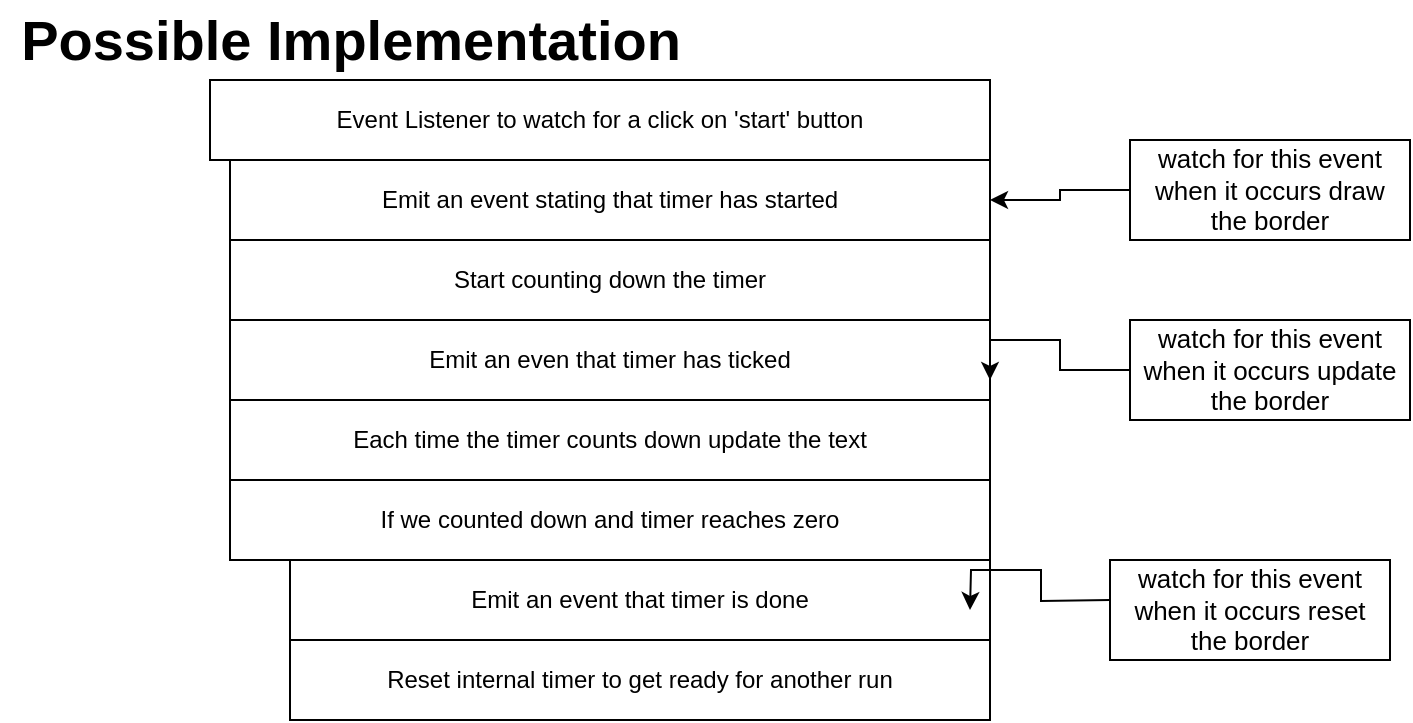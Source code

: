 <mxfile version="15.5.8" type="github">
  <diagram id="5k370UJEQ2Vip4GgY0lP" name="Page-1">
    <mxGraphModel dx="782" dy="436" grid="1" gridSize="10" guides="1" tooltips="1" connect="1" arrows="1" fold="1" page="1" pageScale="1" pageWidth="850" pageHeight="1100" math="0" shadow="0">
      <root>
        <mxCell id="0" />
        <mxCell id="1" parent="0" />
        <mxCell id="xxXSGKqWX_Z4R2sAJKBv-1" value="Event Listener to watch for a click on &#39;start&#39; button" style="rounded=0;whiteSpace=wrap;html=1;" parent="1" vertex="1">
          <mxGeometry x="200" y="40" width="390" height="40" as="geometry" />
        </mxCell>
        <mxCell id="xxXSGKqWX_Z4R2sAJKBv-2" value="Emit an event stating that timer has started" style="rounded=0;whiteSpace=wrap;html=1;" parent="1" vertex="1">
          <mxGeometry x="210" y="80" width="380" height="40" as="geometry" />
        </mxCell>
        <mxCell id="xxXSGKqWX_Z4R2sAJKBv-3" value="Start counting down the timer" style="rounded=0;whiteSpace=wrap;html=1;" parent="1" vertex="1">
          <mxGeometry x="210" y="120" width="380" height="40" as="geometry" />
        </mxCell>
        <mxCell id="hkjGfHRumK_yuW2bb-cR-1" value="Emit an even that timer has ticked" style="rounded=0;whiteSpace=wrap;html=1;" vertex="1" parent="1">
          <mxGeometry x="210" y="160" width="380" height="40" as="geometry" />
        </mxCell>
        <mxCell id="hkjGfHRumK_yuW2bb-cR-2" value="Each time the timer counts down update the text" style="rounded=0;whiteSpace=wrap;html=1;" vertex="1" parent="1">
          <mxGeometry x="210" y="200" width="380" height="40" as="geometry" />
        </mxCell>
        <mxCell id="hkjGfHRumK_yuW2bb-cR-3" value="If we counted down and timer reaches zero" style="rounded=0;whiteSpace=wrap;html=1;" vertex="1" parent="1">
          <mxGeometry x="210" y="240" width="380" height="40" as="geometry" />
        </mxCell>
        <mxCell id="hkjGfHRumK_yuW2bb-cR-4" value="Emit an event that timer is done" style="rounded=0;whiteSpace=wrap;html=1;" vertex="1" parent="1">
          <mxGeometry x="240" y="280" width="350" height="40" as="geometry" />
        </mxCell>
        <mxCell id="hkjGfHRumK_yuW2bb-cR-5" value="Reset internal timer to get ready for another run" style="rounded=0;whiteSpace=wrap;html=1;" vertex="1" parent="1">
          <mxGeometry x="240" y="320" width="350" height="40" as="geometry" />
        </mxCell>
        <mxCell id="hkjGfHRumK_yuW2bb-cR-6" value="Possible Implementation" style="text;html=1;align=center;verticalAlign=middle;resizable=0;points=[];autosize=1;strokeColor=none;fillColor=none;fontStyle=1;fontSize=28;" vertex="1" parent="1">
          <mxGeometry x="95" width="350" height="40" as="geometry" />
        </mxCell>
        <mxCell id="hkjGfHRumK_yuW2bb-cR-22" value="" style="edgeStyle=orthogonalEdgeStyle;rounded=0;orthogonalLoop=1;jettySize=auto;html=1;fontSize=13;entryX=1;entryY=0.5;entryDx=0;entryDy=0;" edge="1" parent="1" source="hkjGfHRumK_yuW2bb-cR-19" target="xxXSGKqWX_Z4R2sAJKBv-2">
          <mxGeometry relative="1" as="geometry" />
        </mxCell>
        <mxCell id="hkjGfHRumK_yuW2bb-cR-19" value="watch for this event&lt;br&gt;when it occurs draw&lt;br&gt;the border" style="rounded=0;whiteSpace=wrap;html=1;fontSize=13;" vertex="1" parent="1">
          <mxGeometry x="660" y="70" width="140" height="50" as="geometry" />
        </mxCell>
        <mxCell id="hkjGfHRumK_yuW2bb-cR-23" value="watch for this event&lt;br&gt;when it occurs update&lt;br&gt;the border" style="rounded=0;whiteSpace=wrap;html=1;fontSize=13;" vertex="1" parent="1">
          <mxGeometry x="660" y="160" width="140" height="50" as="geometry" />
        </mxCell>
        <mxCell id="hkjGfHRumK_yuW2bb-cR-30" value="" style="edgeStyle=orthogonalEdgeStyle;rounded=0;orthogonalLoop=1;jettySize=auto;html=1;fontSize=13;entryX=1;entryY=0.5;entryDx=0;entryDy=0;" edge="1" parent="1">
          <mxGeometry relative="1" as="geometry">
            <mxPoint x="660" y="185" as="sourcePoint" />
            <mxPoint x="590" y="190" as="targetPoint" />
            <Array as="points">
              <mxPoint x="625" y="185" />
              <mxPoint x="625" y="170" />
              <mxPoint x="590" y="170" />
            </Array>
          </mxGeometry>
        </mxCell>
        <mxCell id="hkjGfHRumK_yuW2bb-cR-32" value="" style="edgeStyle=orthogonalEdgeStyle;rounded=0;orthogonalLoop=1;jettySize=auto;html=1;fontSize=13;entryX=1;entryY=0.5;entryDx=0;entryDy=0;" edge="1" parent="1">
          <mxGeometry relative="1" as="geometry">
            <mxPoint x="650" y="300" as="sourcePoint" />
            <mxPoint x="580" y="305" as="targetPoint" />
          </mxGeometry>
        </mxCell>
        <mxCell id="hkjGfHRumK_yuW2bb-cR-33" value="watch for this event&lt;br&gt;when it occurs reset&lt;br&gt;the border" style="rounded=0;whiteSpace=wrap;html=1;fontSize=13;" vertex="1" parent="1">
          <mxGeometry x="650" y="280" width="140" height="50" as="geometry" />
        </mxCell>
      </root>
    </mxGraphModel>
  </diagram>
</mxfile>
